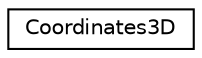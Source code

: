 digraph "Graphical Class Hierarchy"
{
 // LATEX_PDF_SIZE
  edge [fontname="Helvetica",fontsize="10",labelfontname="Helvetica",labelfontsize="10"];
  node [fontname="Helvetica",fontsize="10",shape=record];
  rankdir="LR";
  Node0 [label="Coordinates3D",height=0.2,width=0.4,color="black", fillcolor="white", style="filled",URL="$structarm__compute_1_1_coordinates3_d.xhtml",tooltip="Coordinate type."];
}

